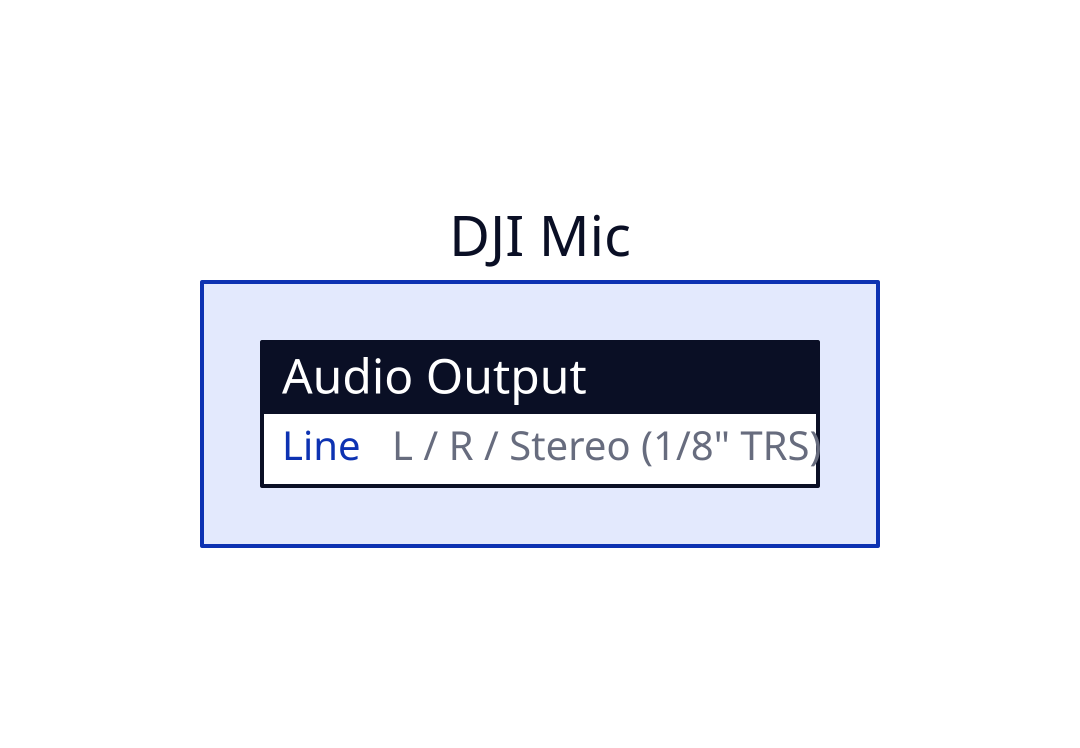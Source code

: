 dji: {
    label: "DJI Mic "
    Input: {
      label: Audio Output
      shape: "sql_table"
      Line: L / R / Stereo (1/8" TRS)
    }
  }
  
  